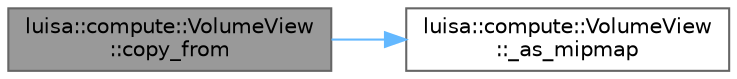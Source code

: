 digraph "luisa::compute::VolumeView::copy_from"
{
 // LATEX_PDF_SIZE
  bgcolor="transparent";
  edge [fontname=Helvetica,fontsize=10,labelfontname=Helvetica,labelfontsize=10];
  node [fontname=Helvetica,fontsize=10,shape=box,height=0.2,width=0.4];
  rankdir="LR";
  Node1 [id="Node000001",label="luisa::compute::VolumeView\l::copy_from",height=0.2,width=0.4,color="gray40", fillcolor="grey60", style="filled", fontcolor="black",tooltip=" "];
  Node1 -> Node2 [id="edge1_Node000001_Node000002",color="steelblue1",style="solid",tooltip=" "];
  Node2 [id="Node000002",label="luisa::compute::VolumeView\l::_as_mipmap",height=0.2,width=0.4,color="grey40", fillcolor="white", style="filled",URL="$classluisa_1_1compute_1_1_volume_view.html#a589030e6d64b80f40d94564e4fe961d2",tooltip=" "];
}
